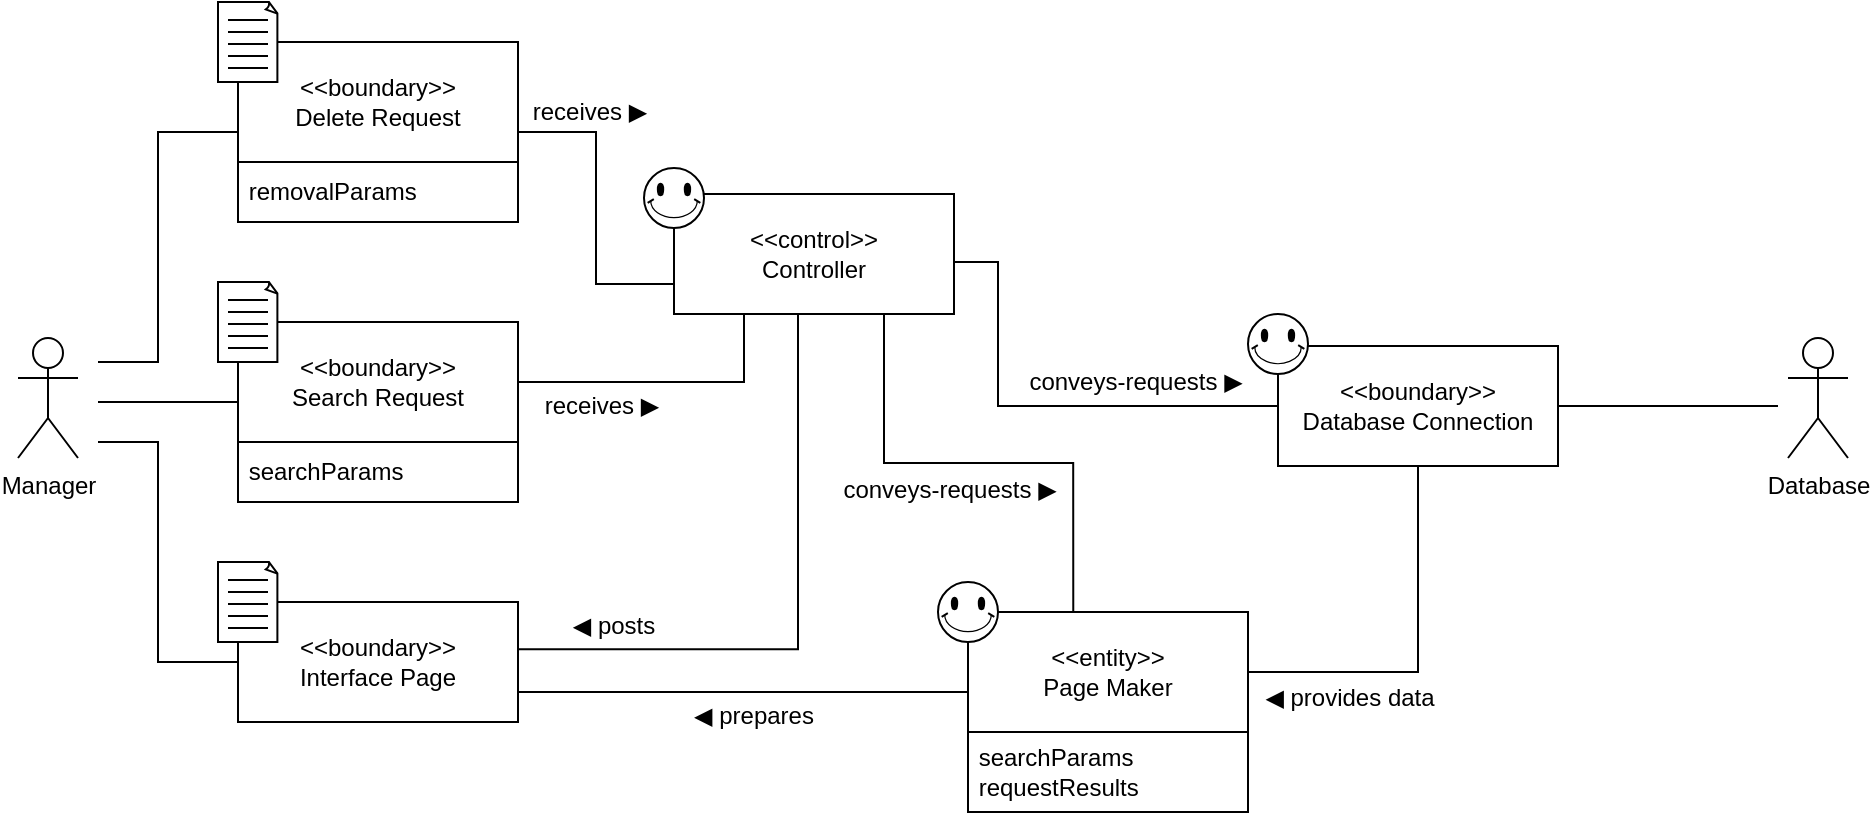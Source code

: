 <mxfile version="14.6.6" type="github">
  <diagram id="EeIgfOOD4kBfmX4mUKTw" name="Page-1">
    <mxGraphModel dx="1038" dy="548" grid="1" gridSize="10" guides="1" tooltips="1" connect="1" arrows="1" fold="1" page="1" pageScale="1" pageWidth="827" pageHeight="1169" math="0" shadow="0">
      <root>
        <mxCell id="0" />
        <mxCell id="1" parent="0" />
        <mxCell id="m3o6kBRXyQpKsIEe39eC-1" value="Database" style="shape=umlActor;verticalLabelPosition=bottom;verticalAlign=top;html=1;outlineConnect=0;" vertex="1" parent="1">
          <mxGeometry x="985" y="328" width="30" height="60" as="geometry" />
        </mxCell>
        <mxCell id="m3o6kBRXyQpKsIEe39eC-2" style="edgeStyle=orthogonalEdgeStyle;rounded=0;orthogonalLoop=1;jettySize=auto;html=1;exitX=0.359;exitY=0.985;exitDx=0;exitDy=0;entryX=1.003;entryY=0.394;entryDx=0;entryDy=0;entryPerimeter=0;startArrow=none;startFill=0;endArrow=none;endFill=0;exitPerimeter=0;" edge="1" parent="1" source="m3o6kBRXyQpKsIEe39eC-34" target="m3o6kBRXyQpKsIEe39eC-25">
          <mxGeometry relative="1" as="geometry">
            <Array as="points">
              <mxPoint x="490" y="315" />
              <mxPoint x="490" y="484" />
            </Array>
          </mxGeometry>
        </mxCell>
        <mxCell id="m3o6kBRXyQpKsIEe39eC-3" style="edgeStyle=orthogonalEdgeStyle;rounded=0;orthogonalLoop=1;jettySize=auto;html=1;exitX=0.5;exitY=1;exitDx=0;exitDy=0;exitPerimeter=0;" edge="1" parent="1">
          <mxGeometry relative="1" as="geometry">
            <mxPoint x="135" y="185.0" as="sourcePoint" />
            <mxPoint x="135" y="185.0" as="targetPoint" />
          </mxGeometry>
        </mxCell>
        <mxCell id="m3o6kBRXyQpKsIEe39eC-4" style="edgeStyle=orthogonalEdgeStyle;rounded=0;orthogonalLoop=1;jettySize=auto;html=1;exitX=0.5;exitY=1;exitDx=0;exitDy=0;exitPerimeter=0;" edge="1" parent="1">
          <mxGeometry relative="1" as="geometry">
            <mxPoint x="135" y="185.0" as="sourcePoint" />
            <mxPoint x="135" y="185.0" as="targetPoint" />
          </mxGeometry>
        </mxCell>
        <mxCell id="m3o6kBRXyQpKsIEe39eC-5" style="edgeStyle=orthogonalEdgeStyle;rounded=0;orthogonalLoop=1;jettySize=auto;html=1;exitX=0;exitY=0.5;exitDx=0;exitDy=0;startArrow=none;startFill=0;endArrow=none;endFill=0;" edge="1" parent="1" source="m3o6kBRXyQpKsIEe39eC-25">
          <mxGeometry relative="1" as="geometry">
            <mxPoint x="140" y="380" as="targetPoint" />
            <Array as="points">
              <mxPoint x="170" y="490" />
              <mxPoint x="170" y="380" />
              <mxPoint x="140" y="380" />
            </Array>
          </mxGeometry>
        </mxCell>
        <object label="Manager" id="m3o6kBRXyQpKsIEe39eC-6">
          <mxCell style="shape=umlActor;verticalLabelPosition=bottom;verticalAlign=top;html=1;outlineConnect=0;" vertex="1" parent="1">
            <mxGeometry x="100" y="328" width="30" height="60" as="geometry" />
          </mxCell>
        </object>
        <mxCell id="m3o6kBRXyQpKsIEe39eC-7" style="edgeStyle=orthogonalEdgeStyle;rounded=0;orthogonalLoop=1;jettySize=auto;html=1;exitX=1;exitY=0.5;exitDx=0;exitDy=0;entryX=0.25;entryY=1;entryDx=0;entryDy=0;startArrow=none;startFill=0;endArrow=none;endFill=0;" edge="1" parent="1" source="m3o6kBRXyQpKsIEe39eC-15" target="m3o6kBRXyQpKsIEe39eC-34">
          <mxGeometry relative="1" as="geometry" />
        </mxCell>
        <mxCell id="m3o6kBRXyQpKsIEe39eC-8" value="conveys-requests ▶" style="text;html=1;strokeColor=none;fillColor=none;align=center;verticalAlign=middle;whiteSpace=wrap;rounded=0;rotation=0;" vertex="1" parent="1">
          <mxGeometry x="501" y="394" width="130" height="20" as="geometry" />
        </mxCell>
        <mxCell id="m3o6kBRXyQpKsIEe39eC-9" value="◀ prepares" style="text;html=1;strokeColor=none;fillColor=none;align=center;verticalAlign=middle;whiteSpace=wrap;rounded=0;" vertex="1" parent="1">
          <mxGeometry x="435" y="507" width="66" height="20" as="geometry" />
        </mxCell>
        <mxCell id="m3o6kBRXyQpKsIEe39eC-10" value="receives ▶" style="text;html=1;strokeColor=none;fillColor=none;align=center;verticalAlign=middle;whiteSpace=wrap;rounded=0;" vertex="1" parent="1">
          <mxGeometry x="359" y="352" width="66" height="20" as="geometry" />
        </mxCell>
        <mxCell id="m3o6kBRXyQpKsIEe39eC-11" value="conveys-requests ▶" style="text;html=1;strokeColor=none;fillColor=none;align=center;verticalAlign=middle;whiteSpace=wrap;rounded=0;rotation=0;" vertex="1" parent="1">
          <mxGeometry x="594" y="340" width="130" height="20" as="geometry" />
        </mxCell>
        <mxCell id="m3o6kBRXyQpKsIEe39eC-12" value="◀ posts" style="text;html=1;strokeColor=none;fillColor=none;align=center;verticalAlign=middle;whiteSpace=wrap;rounded=0;" vertex="1" parent="1">
          <mxGeometry x="365" y="462" width="66" height="20" as="geometry" />
        </mxCell>
        <mxCell id="m3o6kBRXyQpKsIEe39eC-13" value="" style="group" vertex="1" connectable="0" parent="1">
          <mxGeometry x="200" y="300" width="150" height="110" as="geometry" />
        </mxCell>
        <mxCell id="m3o6kBRXyQpKsIEe39eC-14" value="" style="group" vertex="1" connectable="0" parent="m3o6kBRXyQpKsIEe39eC-13">
          <mxGeometry x="10" y="20" width="140" height="90" as="geometry" />
        </mxCell>
        <mxCell id="m3o6kBRXyQpKsIEe39eC-15" value="&amp;lt;&amp;lt;boundary&amp;gt;&amp;gt;&lt;br&gt;Search Request" style="rounded=0;whiteSpace=wrap;html=1;" vertex="1" parent="m3o6kBRXyQpKsIEe39eC-14">
          <mxGeometry width="140" height="60" as="geometry" />
        </mxCell>
        <mxCell id="m3o6kBRXyQpKsIEe39eC-16" value="&amp;nbsp;searchParams" style="rounded=0;whiteSpace=wrap;html=1;align=left;" vertex="1" parent="m3o6kBRXyQpKsIEe39eC-14">
          <mxGeometry y="60" width="140" height="30" as="geometry" />
        </mxCell>
        <mxCell id="m3o6kBRXyQpKsIEe39eC-17" value="" style="group" vertex="1" connectable="0" parent="m3o6kBRXyQpKsIEe39eC-13">
          <mxGeometry width="30" height="40" as="geometry" />
        </mxCell>
        <mxCell id="m3o6kBRXyQpKsIEe39eC-18" value="" style="whiteSpace=wrap;html=1;shape=mxgraph.basic.document" vertex="1" parent="m3o6kBRXyQpKsIEe39eC-17">
          <mxGeometry width="30" height="40" as="geometry" />
        </mxCell>
        <mxCell id="m3o6kBRXyQpKsIEe39eC-19" value="" style="endArrow=none;html=1;" edge="1" parent="m3o6kBRXyQpKsIEe39eC-17">
          <mxGeometry width="50" height="50" relative="1" as="geometry">
            <mxPoint x="5" y="9" as="sourcePoint" />
            <mxPoint x="25" y="9" as="targetPoint" />
          </mxGeometry>
        </mxCell>
        <mxCell id="m3o6kBRXyQpKsIEe39eC-20" value="" style="endArrow=none;html=1;" edge="1" parent="m3o6kBRXyQpKsIEe39eC-17">
          <mxGeometry width="50" height="50" relative="1" as="geometry">
            <mxPoint x="5" y="15" as="sourcePoint" />
            <mxPoint x="25" y="15" as="targetPoint" />
          </mxGeometry>
        </mxCell>
        <mxCell id="m3o6kBRXyQpKsIEe39eC-21" value="" style="endArrow=none;html=1;" edge="1" parent="m3o6kBRXyQpKsIEe39eC-17">
          <mxGeometry width="50" height="50" relative="1" as="geometry">
            <mxPoint x="5" y="21" as="sourcePoint" />
            <mxPoint x="25" y="21" as="targetPoint" />
          </mxGeometry>
        </mxCell>
        <mxCell id="m3o6kBRXyQpKsIEe39eC-22" value="" style="endArrow=none;html=1;" edge="1" parent="m3o6kBRXyQpKsIEe39eC-17">
          <mxGeometry width="50" height="50" relative="1" as="geometry">
            <mxPoint x="5" y="27" as="sourcePoint" />
            <mxPoint x="25" y="27" as="targetPoint" />
          </mxGeometry>
        </mxCell>
        <mxCell id="m3o6kBRXyQpKsIEe39eC-23" value="" style="endArrow=none;html=1;" edge="1" parent="m3o6kBRXyQpKsIEe39eC-17">
          <mxGeometry width="50" height="50" relative="1" as="geometry">
            <mxPoint x="5" y="33" as="sourcePoint" />
            <mxPoint x="25" y="33" as="targetPoint" />
          </mxGeometry>
        </mxCell>
        <mxCell id="m3o6kBRXyQpKsIEe39eC-24" value="" style="group" vertex="1" connectable="0" parent="1">
          <mxGeometry x="200" y="440" width="150" height="80" as="geometry" />
        </mxCell>
        <mxCell id="m3o6kBRXyQpKsIEe39eC-25" value="&amp;lt;&amp;lt;boundary&amp;gt;&amp;gt;&lt;br&gt;Interface Page" style="rounded=0;whiteSpace=wrap;html=1;" vertex="1" parent="m3o6kBRXyQpKsIEe39eC-24">
          <mxGeometry x="10" y="20" width="140" height="60" as="geometry" />
        </mxCell>
        <mxCell id="m3o6kBRXyQpKsIEe39eC-26" value="" style="group" vertex="1" connectable="0" parent="m3o6kBRXyQpKsIEe39eC-24">
          <mxGeometry width="30" height="40" as="geometry" />
        </mxCell>
        <mxCell id="m3o6kBRXyQpKsIEe39eC-27" value="" style="whiteSpace=wrap;html=1;shape=mxgraph.basic.document" vertex="1" parent="m3o6kBRXyQpKsIEe39eC-26">
          <mxGeometry width="30" height="40" as="geometry" />
        </mxCell>
        <mxCell id="m3o6kBRXyQpKsIEe39eC-28" value="" style="endArrow=none;html=1;" edge="1" parent="m3o6kBRXyQpKsIEe39eC-26">
          <mxGeometry width="50" height="50" relative="1" as="geometry">
            <mxPoint x="5" y="9" as="sourcePoint" />
            <mxPoint x="25" y="9" as="targetPoint" />
          </mxGeometry>
        </mxCell>
        <mxCell id="m3o6kBRXyQpKsIEe39eC-29" value="" style="endArrow=none;html=1;" edge="1" parent="m3o6kBRXyQpKsIEe39eC-26">
          <mxGeometry width="50" height="50" relative="1" as="geometry">
            <mxPoint x="5" y="15" as="sourcePoint" />
            <mxPoint x="25" y="15" as="targetPoint" />
          </mxGeometry>
        </mxCell>
        <mxCell id="m3o6kBRXyQpKsIEe39eC-30" value="" style="endArrow=none;html=1;" edge="1" parent="m3o6kBRXyQpKsIEe39eC-26">
          <mxGeometry width="50" height="50" relative="1" as="geometry">
            <mxPoint x="5" y="21" as="sourcePoint" />
            <mxPoint x="25" y="21" as="targetPoint" />
          </mxGeometry>
        </mxCell>
        <mxCell id="m3o6kBRXyQpKsIEe39eC-31" value="" style="endArrow=none;html=1;" edge="1" parent="m3o6kBRXyQpKsIEe39eC-26">
          <mxGeometry width="50" height="50" relative="1" as="geometry">
            <mxPoint x="5" y="27" as="sourcePoint" />
            <mxPoint x="25" y="27" as="targetPoint" />
          </mxGeometry>
        </mxCell>
        <mxCell id="m3o6kBRXyQpKsIEe39eC-32" value="" style="endArrow=none;html=1;" edge="1" parent="m3o6kBRXyQpKsIEe39eC-26">
          <mxGeometry width="50" height="50" relative="1" as="geometry">
            <mxPoint x="5" y="33" as="sourcePoint" />
            <mxPoint x="25" y="33" as="targetPoint" />
          </mxGeometry>
        </mxCell>
        <mxCell id="m3o6kBRXyQpKsIEe39eC-33" value="" style="group" vertex="1" connectable="0" parent="1">
          <mxGeometry x="413" y="243" width="155" height="73" as="geometry" />
        </mxCell>
        <mxCell id="m3o6kBRXyQpKsIEe39eC-34" value="&amp;lt;&amp;lt;control&amp;gt;&amp;gt;&lt;br&gt;Controller" style="rounded=0;whiteSpace=wrap;html=1;" vertex="1" parent="m3o6kBRXyQpKsIEe39eC-33">
          <mxGeometry x="15" y="13" width="140" height="60" as="geometry" />
        </mxCell>
        <mxCell id="m3o6kBRXyQpKsIEe39eC-35" value="" style="verticalLabelPosition=bottom;verticalAlign=top;html=1;shape=mxgraph.basic.smiley" vertex="1" parent="m3o6kBRXyQpKsIEe39eC-33">
          <mxGeometry width="30" height="30" as="geometry" />
        </mxCell>
        <mxCell id="m3o6kBRXyQpKsIEe39eC-36" style="edgeStyle=orthogonalEdgeStyle;rounded=0;orthogonalLoop=1;jettySize=auto;html=1;exitX=1;exitY=0.5;exitDx=0;exitDy=0;entryX=0;entryY=0.5;entryDx=0;entryDy=0;endArrow=none;endFill=0;" edge="1" parent="1" source="m3o6kBRXyQpKsIEe39eC-34" target="m3o6kBRXyQpKsIEe39eC-45">
          <mxGeometry relative="1" as="geometry">
            <Array as="points">
              <mxPoint x="590" y="290" />
              <mxPoint x="590" y="362" />
            </Array>
          </mxGeometry>
        </mxCell>
        <mxCell id="m3o6kBRXyQpKsIEe39eC-37" style="edgeStyle=orthogonalEdgeStyle;rounded=0;orthogonalLoop=1;jettySize=auto;html=1;exitX=0.75;exitY=1;exitDx=0;exitDy=0;entryX=0.376;entryY=0;entryDx=0;entryDy=0;entryPerimeter=0;endArrow=none;endFill=0;" edge="1" parent="1" source="m3o6kBRXyQpKsIEe39eC-34" target="m3o6kBRXyQpKsIEe39eC-41">
          <mxGeometry relative="1" as="geometry" />
        </mxCell>
        <mxCell id="m3o6kBRXyQpKsIEe39eC-38" value="◀ provides data" style="text;html=1;strokeColor=none;fillColor=none;align=center;verticalAlign=middle;whiteSpace=wrap;rounded=0;rotation=0;" vertex="1" parent="1">
          <mxGeometry x="701" y="497.5" width="130" height="20" as="geometry" />
        </mxCell>
        <mxCell id="m3o6kBRXyQpKsIEe39eC-39" value="" style="group" vertex="1" connectable="0" parent="1">
          <mxGeometry x="560" y="450" width="155" height="115" as="geometry" />
        </mxCell>
        <mxCell id="m3o6kBRXyQpKsIEe39eC-40" value="" style="group" vertex="1" connectable="0" parent="m3o6kBRXyQpKsIEe39eC-39">
          <mxGeometry width="155" height="75" as="geometry" />
        </mxCell>
        <mxCell id="m3o6kBRXyQpKsIEe39eC-41" value="&amp;lt;&amp;lt;entity&amp;gt;&amp;gt;&lt;br&gt;Page Maker" style="rounded=0;whiteSpace=wrap;html=1;" vertex="1" parent="m3o6kBRXyQpKsIEe39eC-40">
          <mxGeometry x="15" y="15" width="140" height="60" as="geometry" />
        </mxCell>
        <mxCell id="m3o6kBRXyQpKsIEe39eC-42" value="" style="verticalLabelPosition=bottom;verticalAlign=top;html=1;shape=mxgraph.basic.smiley" vertex="1" parent="m3o6kBRXyQpKsIEe39eC-40">
          <mxGeometry width="30" height="30" as="geometry" />
        </mxCell>
        <mxCell id="m3o6kBRXyQpKsIEe39eC-43" value="&amp;nbsp;searchParams&lt;br&gt;&amp;nbsp;requestResults" style="rounded=0;whiteSpace=wrap;html=1;align=left;" vertex="1" parent="m3o6kBRXyQpKsIEe39eC-39">
          <mxGeometry x="15" y="75" width="140" height="40" as="geometry" />
        </mxCell>
        <mxCell id="m3o6kBRXyQpKsIEe39eC-44" value="" style="group" vertex="1" connectable="0" parent="1">
          <mxGeometry x="715" y="316" width="155" height="76" as="geometry" />
        </mxCell>
        <mxCell id="m3o6kBRXyQpKsIEe39eC-45" value="&amp;lt;&amp;lt;boundary&amp;gt;&amp;gt;&lt;br&gt;Database Connection" style="rounded=0;whiteSpace=wrap;html=1;" vertex="1" parent="m3o6kBRXyQpKsIEe39eC-44">
          <mxGeometry x="15" y="16" width="140" height="60" as="geometry" />
        </mxCell>
        <mxCell id="m3o6kBRXyQpKsIEe39eC-46" value="" style="verticalLabelPosition=bottom;verticalAlign=top;html=1;shape=mxgraph.basic.smiley" vertex="1" parent="m3o6kBRXyQpKsIEe39eC-44">
          <mxGeometry width="30" height="30" as="geometry" />
        </mxCell>
        <mxCell id="m3o6kBRXyQpKsIEe39eC-47" style="edgeStyle=orthogonalEdgeStyle;rounded=0;orthogonalLoop=1;jettySize=auto;html=1;exitX=1;exitY=0.75;exitDx=0;exitDy=0;endArrow=none;endFill=0;" edge="1" parent="1" source="m3o6kBRXyQpKsIEe39eC-25">
          <mxGeometry relative="1" as="geometry">
            <mxPoint x="575" y="505" as="targetPoint" />
            <Array as="points">
              <mxPoint x="575" y="505" />
            </Array>
          </mxGeometry>
        </mxCell>
        <mxCell id="m3o6kBRXyQpKsIEe39eC-48" style="edgeStyle=orthogonalEdgeStyle;rounded=0;orthogonalLoop=1;jettySize=auto;html=1;exitX=0.5;exitY=1;exitDx=0;exitDy=0;entryX=1;entryY=0.5;entryDx=0;entryDy=0;endArrow=none;endFill=0;" edge="1" parent="1" source="m3o6kBRXyQpKsIEe39eC-45" target="m3o6kBRXyQpKsIEe39eC-41">
          <mxGeometry relative="1" as="geometry" />
        </mxCell>
        <mxCell id="m3o6kBRXyQpKsIEe39eC-49" style="edgeStyle=orthogonalEdgeStyle;rounded=0;orthogonalLoop=1;jettySize=auto;html=1;exitX=1;exitY=0.5;exitDx=0;exitDy=0;endArrow=none;endFill=0;" edge="1" parent="1" source="m3o6kBRXyQpKsIEe39eC-45">
          <mxGeometry relative="1" as="geometry">
            <mxPoint x="980" y="362" as="targetPoint" />
          </mxGeometry>
        </mxCell>
        <mxCell id="m3o6kBRXyQpKsIEe39eC-50" value="" style="group" vertex="1" connectable="0" parent="1">
          <mxGeometry x="200" y="160" width="150" height="110" as="geometry" />
        </mxCell>
        <mxCell id="m3o6kBRXyQpKsIEe39eC-51" value="" style="group" vertex="1" connectable="0" parent="m3o6kBRXyQpKsIEe39eC-50">
          <mxGeometry x="10" y="20" width="140" height="90" as="geometry" />
        </mxCell>
        <mxCell id="m3o6kBRXyQpKsIEe39eC-52" value="&amp;lt;&amp;lt;boundary&amp;gt;&amp;gt;&lt;br&gt;Delete Request" style="rounded=0;whiteSpace=wrap;html=1;" vertex="1" parent="m3o6kBRXyQpKsIEe39eC-51">
          <mxGeometry width="140" height="60" as="geometry" />
        </mxCell>
        <mxCell id="m3o6kBRXyQpKsIEe39eC-53" value="&amp;nbsp;removalParams" style="rounded=0;whiteSpace=wrap;html=1;align=left;" vertex="1" parent="m3o6kBRXyQpKsIEe39eC-51">
          <mxGeometry y="60" width="140" height="30" as="geometry" />
        </mxCell>
        <mxCell id="m3o6kBRXyQpKsIEe39eC-54" value="" style="group" vertex="1" connectable="0" parent="m3o6kBRXyQpKsIEe39eC-50">
          <mxGeometry width="30" height="40" as="geometry" />
        </mxCell>
        <mxCell id="m3o6kBRXyQpKsIEe39eC-55" value="" style="whiteSpace=wrap;html=1;shape=mxgraph.basic.document" vertex="1" parent="m3o6kBRXyQpKsIEe39eC-54">
          <mxGeometry width="30" height="40" as="geometry" />
        </mxCell>
        <mxCell id="m3o6kBRXyQpKsIEe39eC-56" value="" style="endArrow=none;html=1;" edge="1" parent="m3o6kBRXyQpKsIEe39eC-54">
          <mxGeometry width="50" height="50" relative="1" as="geometry">
            <mxPoint x="5" y="9" as="sourcePoint" />
            <mxPoint x="25" y="9" as="targetPoint" />
          </mxGeometry>
        </mxCell>
        <mxCell id="m3o6kBRXyQpKsIEe39eC-57" value="" style="endArrow=none;html=1;" edge="1" parent="m3o6kBRXyQpKsIEe39eC-54">
          <mxGeometry width="50" height="50" relative="1" as="geometry">
            <mxPoint x="5" y="15" as="sourcePoint" />
            <mxPoint x="25" y="15" as="targetPoint" />
          </mxGeometry>
        </mxCell>
        <mxCell id="m3o6kBRXyQpKsIEe39eC-58" value="" style="endArrow=none;html=1;" edge="1" parent="m3o6kBRXyQpKsIEe39eC-54">
          <mxGeometry width="50" height="50" relative="1" as="geometry">
            <mxPoint x="5" y="21" as="sourcePoint" />
            <mxPoint x="25" y="21" as="targetPoint" />
          </mxGeometry>
        </mxCell>
        <mxCell id="m3o6kBRXyQpKsIEe39eC-59" value="" style="endArrow=none;html=1;" edge="1" parent="m3o6kBRXyQpKsIEe39eC-54">
          <mxGeometry width="50" height="50" relative="1" as="geometry">
            <mxPoint x="5" y="27" as="sourcePoint" />
            <mxPoint x="25" y="27" as="targetPoint" />
          </mxGeometry>
        </mxCell>
        <mxCell id="m3o6kBRXyQpKsIEe39eC-60" value="" style="endArrow=none;html=1;" edge="1" parent="m3o6kBRXyQpKsIEe39eC-54">
          <mxGeometry width="50" height="50" relative="1" as="geometry">
            <mxPoint x="5" y="33" as="sourcePoint" />
            <mxPoint x="25" y="33" as="targetPoint" />
          </mxGeometry>
        </mxCell>
        <mxCell id="m3o6kBRXyQpKsIEe39eC-61" style="edgeStyle=orthogonalEdgeStyle;rounded=0;orthogonalLoop=1;jettySize=auto;html=1;endArrow=none;endFill=0;" edge="1" parent="1">
          <mxGeometry relative="1" as="geometry">
            <mxPoint x="140" y="360" as="targetPoint" />
            <mxPoint x="210" y="360" as="sourcePoint" />
            <Array as="points">
              <mxPoint x="210" y="360" />
              <mxPoint x="140" y="360" />
            </Array>
          </mxGeometry>
        </mxCell>
        <mxCell id="m3o6kBRXyQpKsIEe39eC-62" style="edgeStyle=orthogonalEdgeStyle;rounded=0;orthogonalLoop=1;jettySize=auto;html=1;exitX=0;exitY=0.75;exitDx=0;exitDy=0;endArrow=none;endFill=0;" edge="1" parent="1" source="m3o6kBRXyQpKsIEe39eC-52">
          <mxGeometry relative="1" as="geometry">
            <mxPoint x="140" y="340" as="targetPoint" />
            <Array as="points">
              <mxPoint x="170" y="225" />
              <mxPoint x="170" y="340" />
            </Array>
          </mxGeometry>
        </mxCell>
        <mxCell id="m3o6kBRXyQpKsIEe39eC-63" style="edgeStyle=orthogonalEdgeStyle;rounded=0;orthogonalLoop=1;jettySize=auto;html=1;exitX=1;exitY=0.75;exitDx=0;exitDy=0;entryX=0;entryY=0.75;entryDx=0;entryDy=0;endArrow=none;endFill=0;" edge="1" parent="1" source="m3o6kBRXyQpKsIEe39eC-52" target="m3o6kBRXyQpKsIEe39eC-34">
          <mxGeometry relative="1" as="geometry" />
        </mxCell>
        <mxCell id="m3o6kBRXyQpKsIEe39eC-64" value="receives ▶" style="text;html=1;strokeColor=none;fillColor=none;align=center;verticalAlign=middle;whiteSpace=wrap;rounded=0;" vertex="1" parent="1">
          <mxGeometry x="353" y="205" width="66" height="20" as="geometry" />
        </mxCell>
      </root>
    </mxGraphModel>
  </diagram>
</mxfile>
